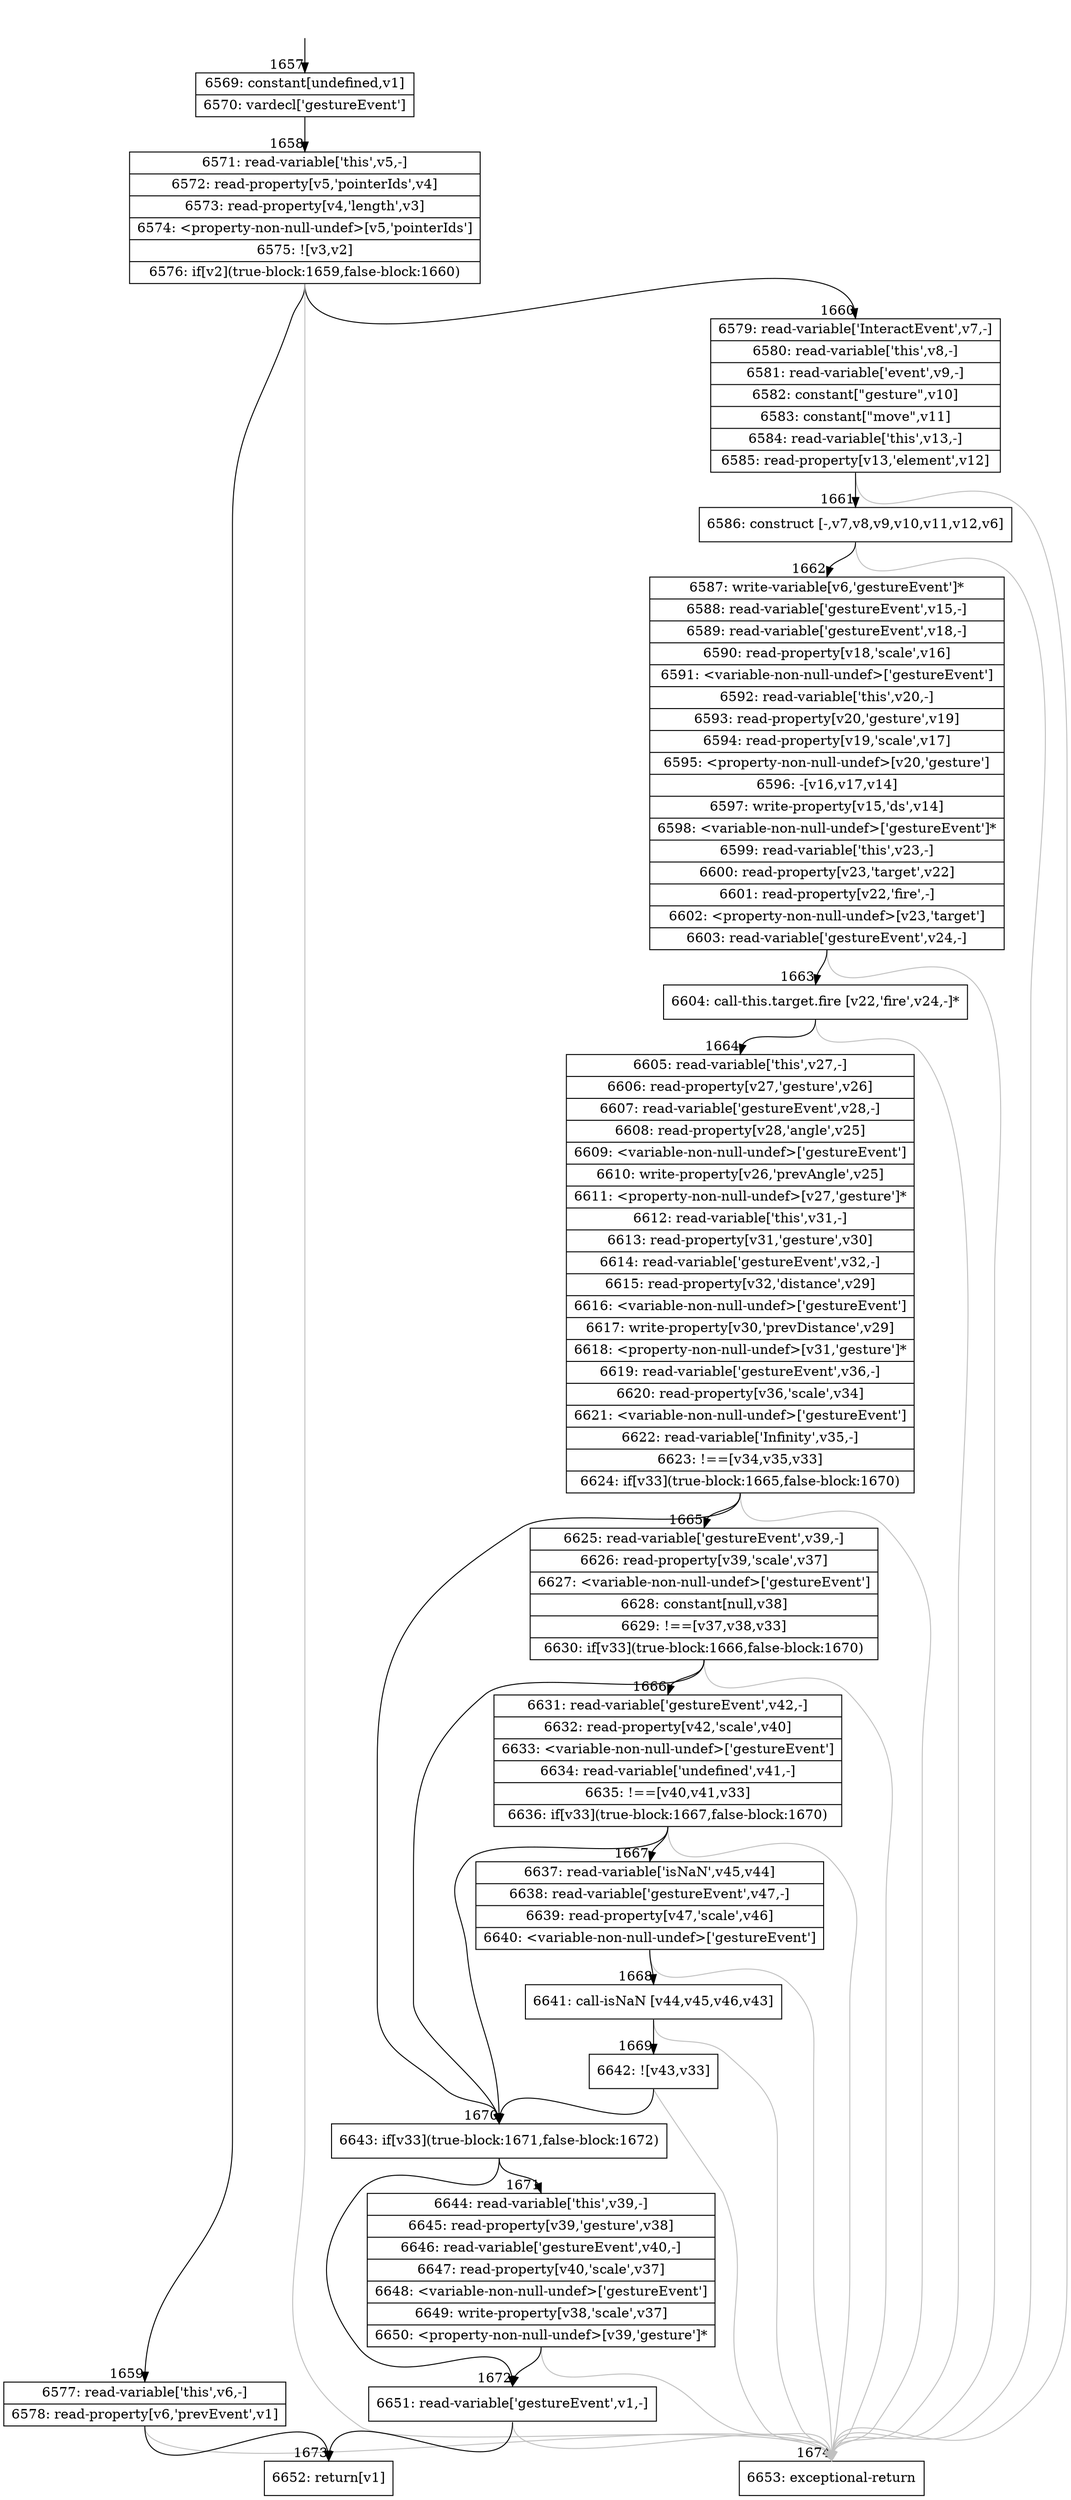 digraph {
rankdir="TD"
BB_entry83[shape=none,label=""];
BB_entry83 -> BB1657 [tailport=s, headport=n, headlabel="    1657"]
BB1657 [shape=record label="{6569: constant[undefined,v1]|6570: vardecl['gestureEvent']}" ] 
BB1657 -> BB1658 [tailport=s, headport=n, headlabel="      1658"]
BB1658 [shape=record label="{6571: read-variable['this',v5,-]|6572: read-property[v5,'pointerIds',v4]|6573: read-property[v4,'length',v3]|6574: \<property-non-null-undef\>[v5,'pointerIds']|6575: ![v3,v2]|6576: if[v2](true-block:1659,false-block:1660)}" ] 
BB1658 -> BB1659 [tailport=s, headport=n, headlabel="      1659"]
BB1658 -> BB1660 [tailport=s, headport=n, headlabel="      1660"]
BB1658 -> BB1674 [tailport=s, headport=n, color=gray, headlabel="      1674"]
BB1659 [shape=record label="{6577: read-variable['this',v6,-]|6578: read-property[v6,'prevEvent',v1]}" ] 
BB1659 -> BB1673 [tailport=s, headport=n, headlabel="      1673"]
BB1659 -> BB1674 [tailport=s, headport=n, color=gray]
BB1660 [shape=record label="{6579: read-variable['InteractEvent',v7,-]|6580: read-variable['this',v8,-]|6581: read-variable['event',v9,-]|6582: constant[\"gesture\",v10]|6583: constant[\"move\",v11]|6584: read-variable['this',v13,-]|6585: read-property[v13,'element',v12]}" ] 
BB1660 -> BB1661 [tailport=s, headport=n, headlabel="      1661"]
BB1660 -> BB1674 [tailport=s, headport=n, color=gray]
BB1661 [shape=record label="{6586: construct [-,v7,v8,v9,v10,v11,v12,v6]}" ] 
BB1661 -> BB1662 [tailport=s, headport=n, headlabel="      1662"]
BB1661 -> BB1674 [tailport=s, headport=n, color=gray]
BB1662 [shape=record label="{6587: write-variable[v6,'gestureEvent']*|6588: read-variable['gestureEvent',v15,-]|6589: read-variable['gestureEvent',v18,-]|6590: read-property[v18,'scale',v16]|6591: \<variable-non-null-undef\>['gestureEvent']|6592: read-variable['this',v20,-]|6593: read-property[v20,'gesture',v19]|6594: read-property[v19,'scale',v17]|6595: \<property-non-null-undef\>[v20,'gesture']|6596: -[v16,v17,v14]|6597: write-property[v15,'ds',v14]|6598: \<variable-non-null-undef\>['gestureEvent']*|6599: read-variable['this',v23,-]|6600: read-property[v23,'target',v22]|6601: read-property[v22,'fire',-]|6602: \<property-non-null-undef\>[v23,'target']|6603: read-variable['gestureEvent',v24,-]}" ] 
BB1662 -> BB1663 [tailport=s, headport=n, headlabel="      1663"]
BB1662 -> BB1674 [tailport=s, headport=n, color=gray]
BB1663 [shape=record label="{6604: call-this.target.fire [v22,'fire',v24,-]*}" ] 
BB1663 -> BB1664 [tailport=s, headport=n, headlabel="      1664"]
BB1663 -> BB1674 [tailport=s, headport=n, color=gray]
BB1664 [shape=record label="{6605: read-variable['this',v27,-]|6606: read-property[v27,'gesture',v26]|6607: read-variable['gestureEvent',v28,-]|6608: read-property[v28,'angle',v25]|6609: \<variable-non-null-undef\>['gestureEvent']|6610: write-property[v26,'prevAngle',v25]|6611: \<property-non-null-undef\>[v27,'gesture']*|6612: read-variable['this',v31,-]|6613: read-property[v31,'gesture',v30]|6614: read-variable['gestureEvent',v32,-]|6615: read-property[v32,'distance',v29]|6616: \<variable-non-null-undef\>['gestureEvent']|6617: write-property[v30,'prevDistance',v29]|6618: \<property-non-null-undef\>[v31,'gesture']*|6619: read-variable['gestureEvent',v36,-]|6620: read-property[v36,'scale',v34]|6621: \<variable-non-null-undef\>['gestureEvent']|6622: read-variable['Infinity',v35,-]|6623: !==[v34,v35,v33]|6624: if[v33](true-block:1665,false-block:1670)}" ] 
BB1664 -> BB1670 [tailport=s, headport=n, headlabel="      1670"]
BB1664 -> BB1665 [tailport=s, headport=n, headlabel="      1665"]
BB1664 -> BB1674 [tailport=s, headport=n, color=gray]
BB1665 [shape=record label="{6625: read-variable['gestureEvent',v39,-]|6626: read-property[v39,'scale',v37]|6627: \<variable-non-null-undef\>['gestureEvent']|6628: constant[null,v38]|6629: !==[v37,v38,v33]|6630: if[v33](true-block:1666,false-block:1670)}" ] 
BB1665 -> BB1670 [tailport=s, headport=n]
BB1665 -> BB1666 [tailport=s, headport=n, headlabel="      1666"]
BB1665 -> BB1674 [tailport=s, headport=n, color=gray]
BB1666 [shape=record label="{6631: read-variable['gestureEvent',v42,-]|6632: read-property[v42,'scale',v40]|6633: \<variable-non-null-undef\>['gestureEvent']|6634: read-variable['undefined',v41,-]|6635: !==[v40,v41,v33]|6636: if[v33](true-block:1667,false-block:1670)}" ] 
BB1666 -> BB1670 [tailport=s, headport=n]
BB1666 -> BB1667 [tailport=s, headport=n, headlabel="      1667"]
BB1666 -> BB1674 [tailport=s, headport=n, color=gray]
BB1667 [shape=record label="{6637: read-variable['isNaN',v45,v44]|6638: read-variable['gestureEvent',v47,-]|6639: read-property[v47,'scale',v46]|6640: \<variable-non-null-undef\>['gestureEvent']}" ] 
BB1667 -> BB1668 [tailport=s, headport=n, headlabel="      1668"]
BB1667 -> BB1674 [tailport=s, headport=n, color=gray]
BB1668 [shape=record label="{6641: call-isNaN [v44,v45,v46,v43]}" ] 
BB1668 -> BB1669 [tailport=s, headport=n, headlabel="      1669"]
BB1668 -> BB1674 [tailport=s, headport=n, color=gray]
BB1669 [shape=record label="{6642: ![v43,v33]}" ] 
BB1669 -> BB1670 [tailport=s, headport=n]
BB1669 -> BB1674 [tailport=s, headport=n, color=gray]
BB1670 [shape=record label="{6643: if[v33](true-block:1671,false-block:1672)}" ] 
BB1670 -> BB1671 [tailport=s, headport=n, headlabel="      1671"]
BB1670 -> BB1672 [tailport=s, headport=n, headlabel="      1672"]
BB1671 [shape=record label="{6644: read-variable['this',v39,-]|6645: read-property[v39,'gesture',v38]|6646: read-variable['gestureEvent',v40,-]|6647: read-property[v40,'scale',v37]|6648: \<variable-non-null-undef\>['gestureEvent']|6649: write-property[v38,'scale',v37]|6650: \<property-non-null-undef\>[v39,'gesture']*}" ] 
BB1671 -> BB1672 [tailport=s, headport=n]
BB1671 -> BB1674 [tailport=s, headport=n, color=gray]
BB1672 [shape=record label="{6651: read-variable['gestureEvent',v1,-]}" ] 
BB1672 -> BB1673 [tailport=s, headport=n]
BB1672 -> BB1674 [tailport=s, headport=n, color=gray]
BB1673 [shape=record label="{6652: return[v1]}" ] 
BB1674 [shape=record label="{6653: exceptional-return}" ] 
//#$~ 2129
}
